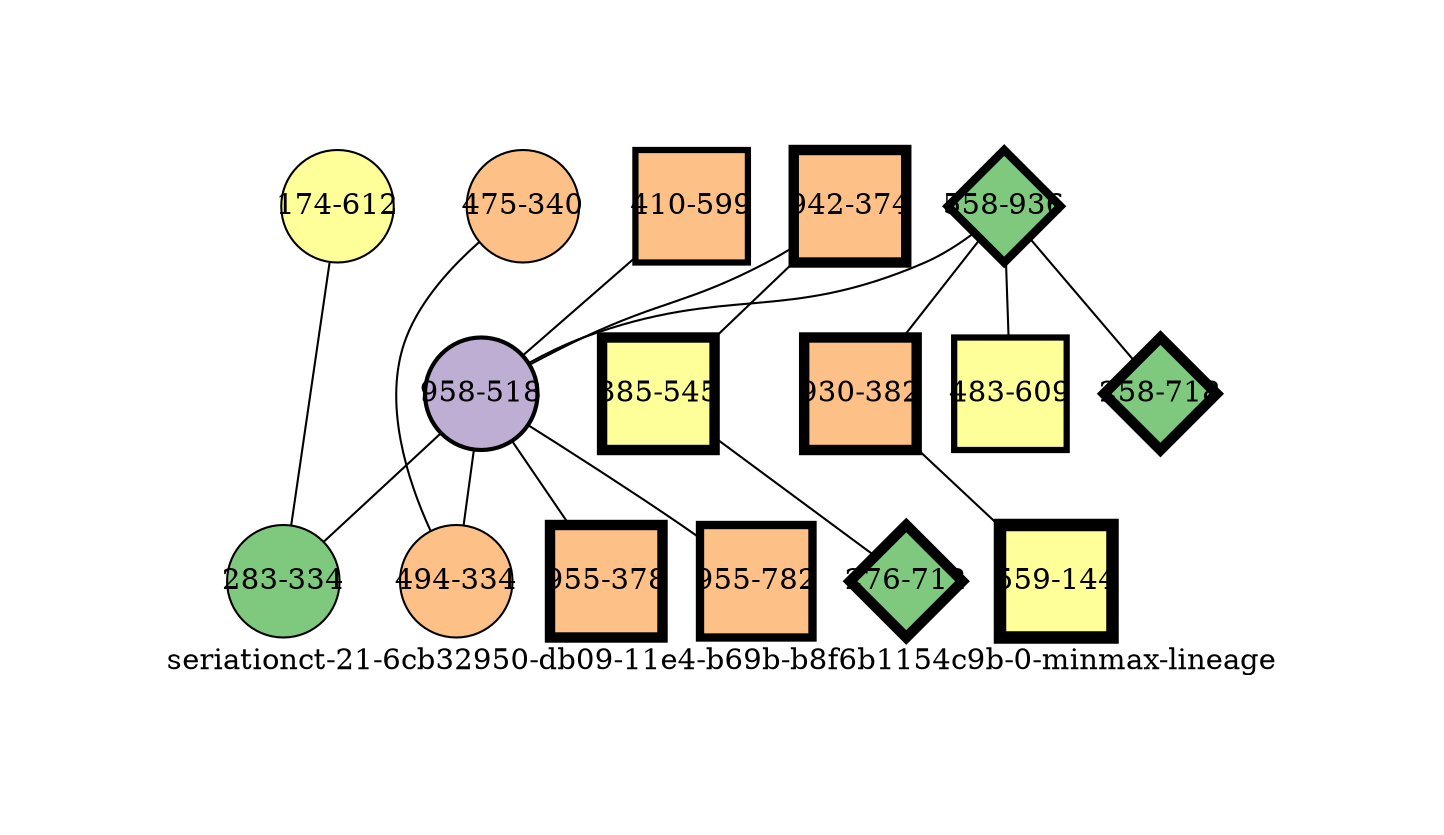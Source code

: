 strict graph "seriationct-21-6cb32950-db09-11e4-b69b-b8f6b1154c9b-0-minmax-lineage" {
labelloc=b;
ratio=auto;
pad="1.0";
label="seriationct-21-6cb32950-db09-11e4-b69b-b8f6b1154c9b-0-minmax-lineage";
node [width="0.75", style=filled, fixedsize=true, height="0.75", shape=circle, label=""];
0 [xCoordinate="612.0", appears_in_slice=1, yCoordinate="174.0", colorscheme=accent6, lineage_id=0, short_label="174-612", label="174-612", shape=circle, cluster_id=3, fillcolor=4, size="500.0", id=0, penwidth="1.0"];
1 [xCoordinate="599.0", appears_in_slice=3, yCoordinate="410.0", colorscheme=accent6, lineage_id=1, short_label="410-599", label="410-599", shape=square, cluster_id=2, fillcolor=3, size="500.0", id=1, penwidth="3.0"];
2 [xCoordinate="374.0", appears_in_slice=5, yCoordinate="942.0", colorscheme=accent6, lineage_id=1, short_label="942-374", label="942-374", shape=square, cluster_id=2, fillcolor=3, size="500.0", id=7, penwidth="5.0"];
3 [xCoordinate="936.0", appears_in_slice=4, yCoordinate="558.0", colorscheme=accent6, lineage_id=2, short_label="558-936", label="558-936", shape=diamond, cluster_id=0, fillcolor=1, size="500.0", id=10, penwidth="4.0"];
4 [xCoordinate="518.0", appears_in_slice=2, yCoordinate="958.0", colorscheme=accent6, lineage_id=0, short_label="958-518", label="958-518", shape=circle, cluster_id=1, fillcolor=2, size="500.0", id=4, penwidth="2.0"];
5 [xCoordinate="545.0", appears_in_slice=5, yCoordinate="385.0", colorscheme=accent6, lineage_id=1, short_label="385-545", label="385-545", shape=square, cluster_id=3, fillcolor=4, size="500.0", id=5, penwidth="5.0"];
6 [xCoordinate="340.0", appears_in_slice=1, yCoordinate="475.0", colorscheme=accent6, lineage_id=0, short_label="475-340", label="475-340", shape=circle, cluster_id=2, fillcolor=3, size="500.0", id=11, penwidth="1.0"];
7 [xCoordinate="382.0", appears_in_slice=5, yCoordinate="930.0", colorscheme=accent6, lineage_id=1, short_label="930-382", label="930-382", shape=square, cluster_id=2, fillcolor=3, size="500.0", id=2, penwidth="5.0"];
8 [xCoordinate="378.0", appears_in_slice=5, yCoordinate="955.0", colorscheme=accent6, lineage_id=1, short_label="955-378", label="955-378", shape=square, cluster_id=2, fillcolor=3, size="500.0", id=8, penwidth="5.0"];
9 [xCoordinate="712.0", appears_in_slice=5, yCoordinate="276.0", colorscheme=accent6, lineage_id=2, short_label="276-712", label="276-712", shape=diamond, cluster_id=0, fillcolor=1, size="500.0", id=9, penwidth="5.0"];
10 [xCoordinate="609.0", appears_in_slice=3, yCoordinate="483.0", colorscheme=accent6, lineage_id=1, short_label="483-609", label="483-609", shape=square, cluster_id=3, fillcolor=4, size="500.0", id=3, penwidth="3.0"];
11 [xCoordinate="334.0", appears_in_slice=1, yCoordinate="283.0", colorscheme=accent6, lineage_id=0, short_label="283-334", label="283-334", shape=circle, cluster_id=0, fillcolor=1, size="500.0", id=6, penwidth="1.0"];
12 [xCoordinate="144.0", appears_in_slice=6, yCoordinate="559.0", colorscheme=accent6, lineage_id=1, short_label="559-144", label="559-144", shape=square, cluster_id=3, fillcolor=4, size="500.0", id=12, penwidth="6.0"];
13 [xCoordinate="718.0", appears_in_slice=5, yCoordinate="258.0", colorscheme=accent6, lineage_id=2, short_label="258-718", label="258-718", shape=diamond, cluster_id=0, fillcolor=1, size="500.0", id=13, penwidth="5.0"];
14 [xCoordinate="334.0", appears_in_slice=1, yCoordinate="494.0", colorscheme=accent6, lineage_id=0, short_label="494-334", label="494-334", shape=circle, cluster_id=2, fillcolor=3, size="500.0", id=14, penwidth="1.0"];
15 [xCoordinate="782.0", appears_in_slice=4, yCoordinate="955.0", colorscheme=accent6, lineage_id=1, short_label="955-782", label="955-782", shape=square, cluster_id=2, fillcolor=3, size="500.0", id=15, penwidth="4.0"];
0 -- 11  [inverseweight="3.22667955276", weight="0.309916117683"];
1 -- 4  [inverseweight="2.49327721506", weight="0.401078545923"];
2 -- 4  [inverseweight="3.15333486992", weight="0.317124581198"];
2 -- 5  [inverseweight="11.7590108548", weight="0.0850411665019"];
3 -- 10  [inverseweight="2.78543967764", weight="0.359009749171"];
3 -- 4  [inverseweight="3.03874174495", weight="0.329083576011"];
3 -- 13  [inverseweight="2.78293614393", weight="0.359332714904"];
3 -- 7  [inverseweight="3.02259676681", weight="0.330841351708"];
4 -- 8  [inverseweight="2.70203171897", weight="0.370091880484"];
4 -- 11  [inverseweight="3.08783197908", weight="0.323851817966"];
4 -- 14  [inverseweight="2.89244542665", weight="0.345728216957"];
4 -- 15  [inverseweight="2.78147168996", weight="0.359521904757"];
5 -- 9  [inverseweight="16.89343446", weight="0.0591945943478"];
6 -- 14  [inverseweight="21.4768389794", weight="0.0465617869073"];
7 -- 12  [inverseweight="3.06144125924", weight="0.326643536596"];
}
